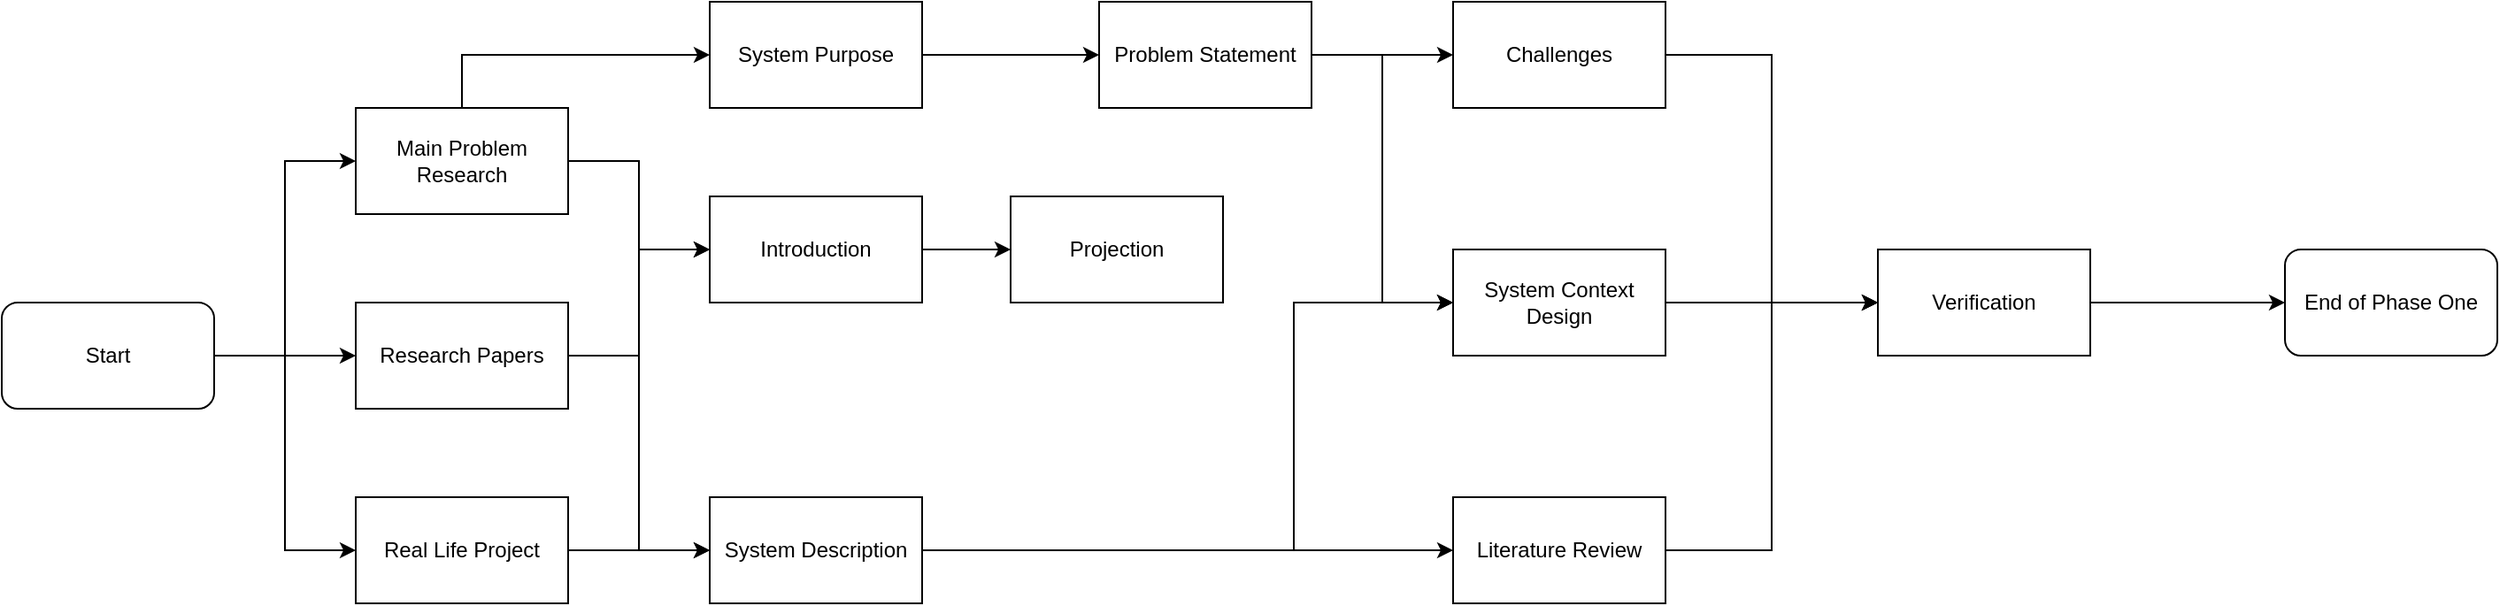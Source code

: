<mxfile version="14.4.4" type="github">
  <diagram id="fe9o9t63jJ4nMrAucya3" name="Page-1">
    <mxGraphModel dx="701" dy="805" grid="1" gridSize="10" guides="1" tooltips="1" connect="1" arrows="1" fold="1" page="1" pageScale="1" pageWidth="827" pageHeight="1169" math="0" shadow="0">
      <root>
        <mxCell id="0" />
        <mxCell id="1" parent="0" />
        <mxCell id="1kwHoDAKHIwVnWZ9qKXR-3" style="edgeStyle=orthogonalEdgeStyle;rounded=0;orthogonalLoop=1;jettySize=auto;html=1;exitX=1;exitY=0.5;exitDx=0;exitDy=0;entryX=0;entryY=0.5;entryDx=0;entryDy=0;" edge="1" parent="1" source="1kwHoDAKHIwVnWZ9qKXR-1" target="1kwHoDAKHIwVnWZ9qKXR-2">
          <mxGeometry relative="1" as="geometry" />
        </mxCell>
        <mxCell id="1kwHoDAKHIwVnWZ9qKXR-5" style="edgeStyle=orthogonalEdgeStyle;rounded=0;orthogonalLoop=1;jettySize=auto;html=1;exitX=1;exitY=0.5;exitDx=0;exitDy=0;entryX=0;entryY=0.5;entryDx=0;entryDy=0;" edge="1" parent="1" source="1kwHoDAKHIwVnWZ9qKXR-1" target="1kwHoDAKHIwVnWZ9qKXR-4">
          <mxGeometry relative="1" as="geometry" />
        </mxCell>
        <mxCell id="1kwHoDAKHIwVnWZ9qKXR-7" style="edgeStyle=orthogonalEdgeStyle;rounded=0;orthogonalLoop=1;jettySize=auto;html=1;exitX=1;exitY=0.5;exitDx=0;exitDy=0;entryX=0;entryY=0.5;entryDx=0;entryDy=0;" edge="1" parent="1" source="1kwHoDAKHIwVnWZ9qKXR-1" target="1kwHoDAKHIwVnWZ9qKXR-6">
          <mxGeometry relative="1" as="geometry" />
        </mxCell>
        <mxCell id="1kwHoDAKHIwVnWZ9qKXR-1" value="Start" style="rounded=1;whiteSpace=wrap;html=1;" vertex="1" parent="1">
          <mxGeometry x="20" y="360" width="120" height="60" as="geometry" />
        </mxCell>
        <mxCell id="1kwHoDAKHIwVnWZ9qKXR-9" style="edgeStyle=orthogonalEdgeStyle;rounded=0;orthogonalLoop=1;jettySize=auto;html=1;exitX=1;exitY=0.5;exitDx=0;exitDy=0;entryX=0;entryY=0.5;entryDx=0;entryDy=0;" edge="1" parent="1" source="1kwHoDAKHIwVnWZ9qKXR-2" target="1kwHoDAKHIwVnWZ9qKXR-8">
          <mxGeometry relative="1" as="geometry" />
        </mxCell>
        <mxCell id="1kwHoDAKHIwVnWZ9qKXR-16" style="edgeStyle=orthogonalEdgeStyle;rounded=0;orthogonalLoop=1;jettySize=auto;html=1;exitX=0.5;exitY=0;exitDx=0;exitDy=0;entryX=0;entryY=0.5;entryDx=0;entryDy=0;" edge="1" parent="1" source="1kwHoDAKHIwVnWZ9qKXR-2" target="1kwHoDAKHIwVnWZ9qKXR-15">
          <mxGeometry relative="1" as="geometry" />
        </mxCell>
        <mxCell id="1kwHoDAKHIwVnWZ9qKXR-2" value="Main Problem Research" style="rounded=0;whiteSpace=wrap;html=1;" vertex="1" parent="1">
          <mxGeometry x="220" y="250" width="120" height="60" as="geometry" />
        </mxCell>
        <mxCell id="1kwHoDAKHIwVnWZ9qKXR-10" style="edgeStyle=orthogonalEdgeStyle;rounded=0;orthogonalLoop=1;jettySize=auto;html=1;exitX=1;exitY=0.5;exitDx=0;exitDy=0;" edge="1" parent="1" source="1kwHoDAKHIwVnWZ9qKXR-4" target="1kwHoDAKHIwVnWZ9qKXR-8">
          <mxGeometry relative="1" as="geometry" />
        </mxCell>
        <mxCell id="1kwHoDAKHIwVnWZ9qKXR-14" style="edgeStyle=orthogonalEdgeStyle;rounded=0;orthogonalLoop=1;jettySize=auto;html=1;exitX=1;exitY=0.5;exitDx=0;exitDy=0;entryX=0;entryY=0.5;entryDx=0;entryDy=0;" edge="1" parent="1" source="1kwHoDAKHIwVnWZ9qKXR-4" target="1kwHoDAKHIwVnWZ9qKXR-11">
          <mxGeometry relative="1" as="geometry" />
        </mxCell>
        <mxCell id="1kwHoDAKHIwVnWZ9qKXR-4" value="Research Papers" style="rounded=0;whiteSpace=wrap;html=1;" vertex="1" parent="1">
          <mxGeometry x="220" y="360" width="120" height="60" as="geometry" />
        </mxCell>
        <mxCell id="1kwHoDAKHIwVnWZ9qKXR-12" style="edgeStyle=orthogonalEdgeStyle;rounded=0;orthogonalLoop=1;jettySize=auto;html=1;exitX=1;exitY=0.5;exitDx=0;exitDy=0;entryX=0;entryY=0.5;entryDx=0;entryDy=0;" edge="1" parent="1" source="1kwHoDAKHIwVnWZ9qKXR-6" target="1kwHoDAKHIwVnWZ9qKXR-11">
          <mxGeometry relative="1" as="geometry" />
        </mxCell>
        <mxCell id="1kwHoDAKHIwVnWZ9qKXR-6" value="Real Life Project" style="rounded=0;whiteSpace=wrap;html=1;" vertex="1" parent="1">
          <mxGeometry x="220" y="470" width="120" height="60" as="geometry" />
        </mxCell>
        <mxCell id="1kwHoDAKHIwVnWZ9qKXR-27" style="edgeStyle=orthogonalEdgeStyle;rounded=0;orthogonalLoop=1;jettySize=auto;html=1;exitX=1;exitY=0.5;exitDx=0;exitDy=0;entryX=0;entryY=0.5;entryDx=0;entryDy=0;" edge="1" parent="1" source="1kwHoDAKHIwVnWZ9qKXR-8" target="1kwHoDAKHIwVnWZ9qKXR-26">
          <mxGeometry relative="1" as="geometry" />
        </mxCell>
        <mxCell id="1kwHoDAKHIwVnWZ9qKXR-8" value="Introduction" style="rounded=0;whiteSpace=wrap;html=1;" vertex="1" parent="1">
          <mxGeometry x="420" y="300" width="120" height="60" as="geometry" />
        </mxCell>
        <mxCell id="1kwHoDAKHIwVnWZ9qKXR-21" style="edgeStyle=orthogonalEdgeStyle;rounded=0;orthogonalLoop=1;jettySize=auto;html=1;exitX=1;exitY=0.5;exitDx=0;exitDy=0;entryX=0;entryY=0.5;entryDx=0;entryDy=0;" edge="1" parent="1" source="1kwHoDAKHIwVnWZ9qKXR-11" target="1kwHoDAKHIwVnWZ9qKXR-19">
          <mxGeometry relative="1" as="geometry">
            <Array as="points">
              <mxPoint x="750" y="500" />
              <mxPoint x="750" y="360" />
            </Array>
          </mxGeometry>
        </mxCell>
        <mxCell id="1kwHoDAKHIwVnWZ9qKXR-23" style="edgeStyle=orthogonalEdgeStyle;rounded=0;orthogonalLoop=1;jettySize=auto;html=1;entryX=0;entryY=0.5;entryDx=0;entryDy=0;" edge="1" parent="1" source="1kwHoDAKHIwVnWZ9qKXR-11" target="1kwHoDAKHIwVnWZ9qKXR-22">
          <mxGeometry relative="1" as="geometry" />
        </mxCell>
        <mxCell id="1kwHoDAKHIwVnWZ9qKXR-11" value="System Description" style="rounded=0;whiteSpace=wrap;html=1;" vertex="1" parent="1">
          <mxGeometry x="420" y="470" width="120" height="60" as="geometry" />
        </mxCell>
        <mxCell id="1kwHoDAKHIwVnWZ9qKXR-18" style="edgeStyle=orthogonalEdgeStyle;rounded=0;orthogonalLoop=1;jettySize=auto;html=1;exitX=1;exitY=0.5;exitDx=0;exitDy=0;entryX=0;entryY=0.5;entryDx=0;entryDy=0;" edge="1" parent="1" source="1kwHoDAKHIwVnWZ9qKXR-15" target="1kwHoDAKHIwVnWZ9qKXR-17">
          <mxGeometry relative="1" as="geometry" />
        </mxCell>
        <mxCell id="1kwHoDAKHIwVnWZ9qKXR-15" value="System Purpose" style="rounded=0;whiteSpace=wrap;html=1;" vertex="1" parent="1">
          <mxGeometry x="420" y="190" width="120" height="60" as="geometry" />
        </mxCell>
        <mxCell id="1kwHoDAKHIwVnWZ9qKXR-20" style="edgeStyle=orthogonalEdgeStyle;rounded=0;orthogonalLoop=1;jettySize=auto;html=1;exitX=1;exitY=0.5;exitDx=0;exitDy=0;entryX=0;entryY=0.5;entryDx=0;entryDy=0;" edge="1" parent="1" source="1kwHoDAKHIwVnWZ9qKXR-17" target="1kwHoDAKHIwVnWZ9qKXR-19">
          <mxGeometry relative="1" as="geometry" />
        </mxCell>
        <mxCell id="1kwHoDAKHIwVnWZ9qKXR-25" style="edgeStyle=orthogonalEdgeStyle;rounded=0;orthogonalLoop=1;jettySize=auto;html=1;exitX=1;exitY=0.5;exitDx=0;exitDy=0;entryX=0;entryY=0.5;entryDx=0;entryDy=0;" edge="1" parent="1" source="1kwHoDAKHIwVnWZ9qKXR-17" target="1kwHoDAKHIwVnWZ9qKXR-24">
          <mxGeometry relative="1" as="geometry" />
        </mxCell>
        <mxCell id="1kwHoDAKHIwVnWZ9qKXR-17" value="Problem Statement" style="rounded=0;whiteSpace=wrap;html=1;" vertex="1" parent="1">
          <mxGeometry x="640" y="190" width="120" height="60" as="geometry" />
        </mxCell>
        <mxCell id="1kwHoDAKHIwVnWZ9qKXR-30" style="edgeStyle=orthogonalEdgeStyle;rounded=0;orthogonalLoop=1;jettySize=auto;html=1;exitX=1;exitY=0.5;exitDx=0;exitDy=0;" edge="1" parent="1" source="1kwHoDAKHIwVnWZ9qKXR-19">
          <mxGeometry relative="1" as="geometry">
            <mxPoint x="1080" y="360" as="targetPoint" />
          </mxGeometry>
        </mxCell>
        <mxCell id="1kwHoDAKHIwVnWZ9qKXR-19" value="System Context Design" style="rounded=0;whiteSpace=wrap;html=1;" vertex="1" parent="1">
          <mxGeometry x="840" y="330" width="120" height="60" as="geometry" />
        </mxCell>
        <mxCell id="1kwHoDAKHIwVnWZ9qKXR-31" style="edgeStyle=orthogonalEdgeStyle;rounded=0;orthogonalLoop=1;jettySize=auto;html=1;exitX=1;exitY=0.5;exitDx=0;exitDy=0;entryX=0;entryY=0.5;entryDx=0;entryDy=0;" edge="1" parent="1" source="1kwHoDAKHIwVnWZ9qKXR-22" target="1kwHoDAKHIwVnWZ9qKXR-28">
          <mxGeometry relative="1" as="geometry" />
        </mxCell>
        <mxCell id="1kwHoDAKHIwVnWZ9qKXR-22" value="Literature Review" style="rounded=0;whiteSpace=wrap;html=1;" vertex="1" parent="1">
          <mxGeometry x="840" y="470" width="120" height="60" as="geometry" />
        </mxCell>
        <mxCell id="1kwHoDAKHIwVnWZ9qKXR-29" style="edgeStyle=orthogonalEdgeStyle;rounded=0;orthogonalLoop=1;jettySize=auto;html=1;exitX=1;exitY=0.5;exitDx=0;exitDy=0;entryX=0;entryY=0.5;entryDx=0;entryDy=0;" edge="1" parent="1" source="1kwHoDAKHIwVnWZ9qKXR-24" target="1kwHoDAKHIwVnWZ9qKXR-28">
          <mxGeometry relative="1" as="geometry" />
        </mxCell>
        <mxCell id="1kwHoDAKHIwVnWZ9qKXR-24" value="Challenges" style="rounded=0;whiteSpace=wrap;html=1;" vertex="1" parent="1">
          <mxGeometry x="840" y="190" width="120" height="60" as="geometry" />
        </mxCell>
        <mxCell id="1kwHoDAKHIwVnWZ9qKXR-26" value="Projection" style="rounded=0;whiteSpace=wrap;html=1;" vertex="1" parent="1">
          <mxGeometry x="590" y="300" width="120" height="60" as="geometry" />
        </mxCell>
        <mxCell id="1kwHoDAKHIwVnWZ9qKXR-33" style="edgeStyle=orthogonalEdgeStyle;rounded=0;orthogonalLoop=1;jettySize=auto;html=1;exitX=1;exitY=0.5;exitDx=0;exitDy=0;entryX=0;entryY=0.5;entryDx=0;entryDy=0;" edge="1" parent="1" source="1kwHoDAKHIwVnWZ9qKXR-28" target="1kwHoDAKHIwVnWZ9qKXR-32">
          <mxGeometry relative="1" as="geometry" />
        </mxCell>
        <mxCell id="1kwHoDAKHIwVnWZ9qKXR-28" value="Verification" style="rounded=0;whiteSpace=wrap;html=1;" vertex="1" parent="1">
          <mxGeometry x="1080" y="330" width="120" height="60" as="geometry" />
        </mxCell>
        <mxCell id="1kwHoDAKHIwVnWZ9qKXR-32" value="End of Phase One" style="rounded=1;whiteSpace=wrap;html=1;" vertex="1" parent="1">
          <mxGeometry x="1310" y="330" width="120" height="60" as="geometry" />
        </mxCell>
      </root>
    </mxGraphModel>
  </diagram>
</mxfile>
